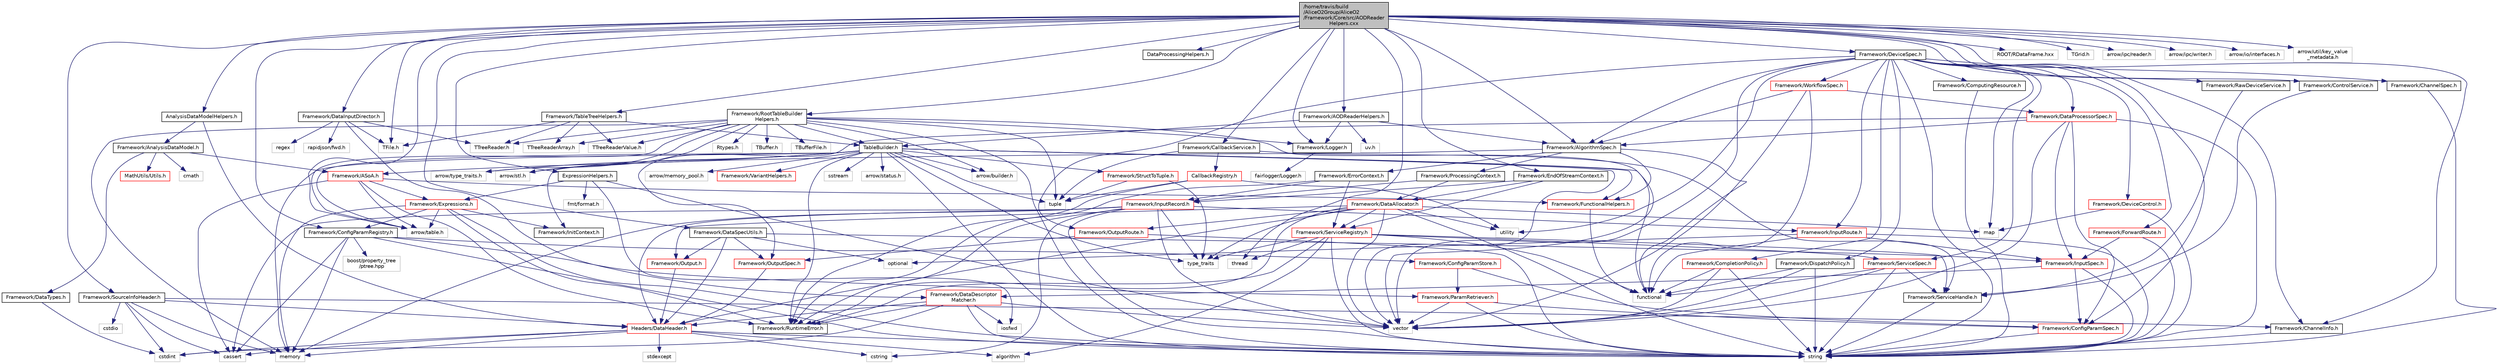 digraph "/home/travis/build/AliceO2Group/AliceO2/Framework/Core/src/AODReaderHelpers.cxx"
{
 // INTERACTIVE_SVG=YES
  bgcolor="transparent";
  edge [fontname="Helvetica",fontsize="10",labelfontname="Helvetica",labelfontsize="10"];
  node [fontname="Helvetica",fontsize="10",shape=record];
  Node0 [label="/home/travis/build\l/AliceO2Group/AliceO2\l/Framework/Core/src/AODReader\lHelpers.cxx",height=0.2,width=0.4,color="black", fillcolor="grey75", style="filled", fontcolor="black"];
  Node0 -> Node1 [color="midnightblue",fontsize="10",style="solid",fontname="Helvetica"];
  Node1 [label="Framework/TableTreeHelpers.h",height=0.2,width=0.4,color="black",URL="$d4/df5/TableTreeHelpers_8h.html"];
  Node1 -> Node2 [color="midnightblue",fontsize="10",style="solid",fontname="Helvetica"];
  Node2 [label="TFile.h",height=0.2,width=0.4,color="grey75"];
  Node1 -> Node3 [color="midnightblue",fontsize="10",style="solid",fontname="Helvetica"];
  Node3 [label="TTreeReader.h",height=0.2,width=0.4,color="grey75"];
  Node1 -> Node4 [color="midnightblue",fontsize="10",style="solid",fontname="Helvetica"];
  Node4 [label="TTreeReaderValue.h",height=0.2,width=0.4,color="grey75"];
  Node1 -> Node5 [color="midnightblue",fontsize="10",style="solid",fontname="Helvetica"];
  Node5 [label="TTreeReaderArray.h",height=0.2,width=0.4,color="grey75"];
  Node1 -> Node6 [color="midnightblue",fontsize="10",style="solid",fontname="Helvetica"];
  Node6 [label="TableBuilder.h",height=0.2,width=0.4,color="black",URL="$d5/d98/TableBuilder_8h.html"];
  Node6 -> Node7 [color="midnightblue",fontsize="10",style="solid",fontname="Helvetica"];
  Node7 [label="Framework/ASoA.h",height=0.2,width=0.4,color="red",URL="$de/d33/ASoA_8h.html"];
  Node7 -> Node13 [color="midnightblue",fontsize="10",style="solid",fontname="Helvetica"];
  Node13 [label="Framework/FunctionalHelpers.h",height=0.2,width=0.4,color="red",URL="$de/d9b/FunctionalHelpers_8h.html"];
  Node13 -> Node14 [color="midnightblue",fontsize="10",style="solid",fontname="Helvetica"];
  Node14 [label="functional",height=0.2,width=0.4,color="grey75"];
  Node7 -> Node18 [color="midnightblue",fontsize="10",style="solid",fontname="Helvetica"];
  Node18 [label="Framework/Expressions.h",height=0.2,width=0.4,color="red",URL="$d0/d91/Expressions_8h.html"];
  Node18 -> Node30 [color="midnightblue",fontsize="10",style="solid",fontname="Helvetica"];
  Node30 [label="Framework/InitContext.h",height=0.2,width=0.4,color="black",URL="$d4/d2b/InitContext_8h.html"];
  Node18 -> Node31 [color="midnightblue",fontsize="10",style="solid",fontname="Helvetica"];
  Node31 [label="Framework/ConfigParamRegistry.h",height=0.2,width=0.4,color="black",URL="$de/dc6/ConfigParamRegistry_8h.html"];
  Node31 -> Node32 [color="midnightblue",fontsize="10",style="solid",fontname="Helvetica"];
  Node32 [label="Framework/ParamRetriever.h",height=0.2,width=0.4,color="red",URL="$df/d72/ParamRetriever_8h.html"];
  Node32 -> Node33 [color="midnightblue",fontsize="10",style="solid",fontname="Helvetica"];
  Node33 [label="Framework/ConfigParamSpec.h",height=0.2,width=0.4,color="red",URL="$d0/d1c/ConfigParamSpec_8h.html"];
  Node33 -> Node21 [color="midnightblue",fontsize="10",style="solid",fontname="Helvetica"];
  Node21 [label="string",height=0.2,width=0.4,color="grey75"];
  Node32 -> Node21 [color="midnightblue",fontsize="10",style="solid",fontname="Helvetica"];
  Node32 -> Node35 [color="midnightblue",fontsize="10",style="solid",fontname="Helvetica"];
  Node35 [label="vector",height=0.2,width=0.4,color="grey75"];
  Node31 -> Node36 [color="midnightblue",fontsize="10",style="solid",fontname="Helvetica"];
  Node36 [label="Framework/ConfigParamStore.h",height=0.2,width=0.4,color="red",URL="$dd/daf/ConfigParamStore_8h.html"];
  Node36 -> Node32 [color="midnightblue",fontsize="10",style="solid",fontname="Helvetica"];
  Node36 -> Node33 [color="midnightblue",fontsize="10",style="solid",fontname="Helvetica"];
  Node31 -> Node37 [color="midnightblue",fontsize="10",style="solid",fontname="Helvetica"];
  Node37 [label="boost/property_tree\l/ptree.hpp",height=0.2,width=0.4,color="grey75"];
  Node31 -> Node38 [color="midnightblue",fontsize="10",style="solid",fontname="Helvetica"];
  Node38 [label="memory",height=0.2,width=0.4,color="grey75"];
  Node31 -> Node21 [color="midnightblue",fontsize="10",style="solid",fontname="Helvetica"];
  Node31 -> Node39 [color="midnightblue",fontsize="10",style="solid",fontname="Helvetica"];
  Node39 [label="cassert",height=0.2,width=0.4,color="grey75"];
  Node18 -> Node23 [color="midnightblue",fontsize="10",style="solid",fontname="Helvetica"];
  Node23 [label="Framework/RuntimeError.h",height=0.2,width=0.4,color="black",URL="$d1/d76/RuntimeError_8h.html"];
  Node18 -> Node47 [color="midnightblue",fontsize="10",style="solid",fontname="Helvetica"];
  Node47 [label="arrow/table.h",height=0.2,width=0.4,color="grey75"];
  Node18 -> Node21 [color="midnightblue",fontsize="10",style="solid",fontname="Helvetica"];
  Node18 -> Node38 [color="midnightblue",fontsize="10",style="solid",fontname="Helvetica"];
  Node7 -> Node23 [color="midnightblue",fontsize="10",style="solid",fontname="Helvetica"];
  Node7 -> Node47 [color="midnightblue",fontsize="10",style="solid",fontname="Helvetica"];
  Node7 -> Node39 [color="midnightblue",fontsize="10",style="solid",fontname="Helvetica"];
  Node6 -> Node57 [color="midnightblue",fontsize="10",style="solid",fontname="Helvetica"];
  Node57 [label="Framework/StructToTuple.h",height=0.2,width=0.4,color="red",URL="$db/d4f/StructToTuple_8h.html"];
  Node57 -> Node58 [color="midnightblue",fontsize="10",style="solid",fontname="Helvetica"];
  Node58 [label="tuple",height=0.2,width=0.4,color="grey75"];
  Node57 -> Node17 [color="midnightblue",fontsize="10",style="solid",fontname="Helvetica"];
  Node17 [label="type_traits",height=0.2,width=0.4,color="grey75"];
  Node6 -> Node13 [color="midnightblue",fontsize="10",style="solid",fontname="Helvetica"];
  Node6 -> Node59 [color="midnightblue",fontsize="10",style="solid",fontname="Helvetica"];
  Node59 [label="Framework/VariantHelpers.h",height=0.2,width=0.4,color="red",URL="$d7/dbe/VariantHelpers_8h.html"];
  Node6 -> Node23 [color="midnightblue",fontsize="10",style="solid",fontname="Helvetica"];
  Node6 -> Node60 [color="midnightblue",fontsize="10",style="solid",fontname="Helvetica"];
  Node60 [label="arrow/type_traits.h",height=0.2,width=0.4,color="grey75"];
  Node6 -> Node61 [color="midnightblue",fontsize="10",style="solid",fontname="Helvetica"];
  Node61 [label="sstream",height=0.2,width=0.4,color="grey75"];
  Node6 -> Node62 [color="midnightblue",fontsize="10",style="solid",fontname="Helvetica"];
  Node62 [label="arrow/status.h",height=0.2,width=0.4,color="grey75"];
  Node6 -> Node63 [color="midnightblue",fontsize="10",style="solid",fontname="Helvetica"];
  Node63 [label="arrow/memory_pool.h",height=0.2,width=0.4,color="grey75"];
  Node6 -> Node64 [color="midnightblue",fontsize="10",style="solid",fontname="Helvetica"];
  Node64 [label="arrow/stl.h",height=0.2,width=0.4,color="grey75"];
  Node6 -> Node47 [color="midnightblue",fontsize="10",style="solid",fontname="Helvetica"];
  Node6 -> Node65 [color="midnightblue",fontsize="10",style="solid",fontname="Helvetica"];
  Node65 [label="arrow/builder.h",height=0.2,width=0.4,color="grey75"];
  Node6 -> Node14 [color="midnightblue",fontsize="10",style="solid",fontname="Helvetica"];
  Node6 -> Node35 [color="midnightblue",fontsize="10",style="solid",fontname="Helvetica"];
  Node6 -> Node21 [color="midnightblue",fontsize="10",style="solid",fontname="Helvetica"];
  Node6 -> Node38 [color="midnightblue",fontsize="10",style="solid",fontname="Helvetica"];
  Node6 -> Node58 [color="midnightblue",fontsize="10",style="solid",fontname="Helvetica"];
  Node6 -> Node17 [color="midnightblue",fontsize="10",style="solid",fontname="Helvetica"];
  Node0 -> Node66 [color="midnightblue",fontsize="10",style="solid",fontname="Helvetica"];
  Node66 [label="Framework/AODReaderHelpers.h",height=0.2,width=0.4,color="black",URL="$da/d97/AODReaderHelpers_8h.html"];
  Node66 -> Node6 [color="midnightblue",fontsize="10",style="solid",fontname="Helvetica"];
  Node66 -> Node67 [color="midnightblue",fontsize="10",style="solid",fontname="Helvetica"];
  Node67 [label="Framework/AlgorithmSpec.h",height=0.2,width=0.4,color="black",URL="$d0/d14/AlgorithmSpec_8h.html"];
  Node67 -> Node68 [color="midnightblue",fontsize="10",style="solid",fontname="Helvetica"];
  Node68 [label="Framework/ProcessingContext.h",height=0.2,width=0.4,color="black",URL="$de/d6a/ProcessingContext_8h.html"];
  Node68 -> Node69 [color="midnightblue",fontsize="10",style="solid",fontname="Helvetica"];
  Node69 [label="Framework/InputRecord.h",height=0.2,width=0.4,color="red",URL="$d6/d5c/InputRecord_8h.html"];
  Node69 -> Node129 [color="midnightblue",fontsize="10",style="solid",fontname="Helvetica"];
  Node129 [label="Framework/InputRoute.h",height=0.2,width=0.4,color="red",URL="$d5/d19/InputRoute_8h.html"];
  Node129 -> Node110 [color="midnightblue",fontsize="10",style="solid",fontname="Helvetica"];
  Node110 [label="Framework/InputSpec.h",height=0.2,width=0.4,color="red",URL="$d5/d3f/InputSpec_8h.html"];
  Node110 -> Node111 [color="midnightblue",fontsize="10",style="solid",fontname="Helvetica"];
  Node111 [label="Framework/DataDescriptor\lMatcher.h",height=0.2,width=0.4,color="red",URL="$d3/da3/DataDescriptorMatcher_8h.html"];
  Node111 -> Node23 [color="midnightblue",fontsize="10",style="solid",fontname="Helvetica"];
  Node111 -> Node103 [color="midnightblue",fontsize="10",style="solid",fontname="Helvetica"];
  Node103 [label="Headers/DataHeader.h",height=0.2,width=0.4,color="red",URL="$dc/dcd/DataHeader_8h.html"];
  Node103 -> Node25 [color="midnightblue",fontsize="10",style="solid",fontname="Helvetica"];
  Node25 [label="cstdint",height=0.2,width=0.4,color="grey75"];
  Node103 -> Node38 [color="midnightblue",fontsize="10",style="solid",fontname="Helvetica"];
  Node103 -> Node39 [color="midnightblue",fontsize="10",style="solid",fontname="Helvetica"];
  Node103 -> Node24 [color="midnightblue",fontsize="10",style="solid",fontname="Helvetica"];
  Node24 [label="cstring",height=0.2,width=0.4,color="grey75"];
  Node103 -> Node104 [color="midnightblue",fontsize="10",style="solid",fontname="Helvetica"];
  Node104 [label="algorithm",height=0.2,width=0.4,color="grey75"];
  Node103 -> Node105 [color="midnightblue",fontsize="10",style="solid",fontname="Helvetica"];
  Node105 [label="stdexcept",height=0.2,width=0.4,color="grey75"];
  Node103 -> Node21 [color="midnightblue",fontsize="10",style="solid",fontname="Helvetica"];
  Node111 -> Node25 [color="midnightblue",fontsize="10",style="solid",fontname="Helvetica"];
  Node111 -> Node27 [color="midnightblue",fontsize="10",style="solid",fontname="Helvetica"];
  Node27 [label="iosfwd",height=0.2,width=0.4,color="grey75"];
  Node111 -> Node21 [color="midnightblue",fontsize="10",style="solid",fontname="Helvetica"];
  Node111 -> Node35 [color="midnightblue",fontsize="10",style="solid",fontname="Helvetica"];
  Node110 -> Node33 [color="midnightblue",fontsize="10",style="solid",fontname="Helvetica"];
  Node110 -> Node21 [color="midnightblue",fontsize="10",style="solid",fontname="Helvetica"];
  Node129 -> Node21 [color="midnightblue",fontsize="10",style="solid",fontname="Helvetica"];
  Node129 -> Node14 [color="midnightblue",fontsize="10",style="solid",fontname="Helvetica"];
  Node129 -> Node128 [color="midnightblue",fontsize="10",style="solid",fontname="Helvetica"];
  Node128 [label="optional",height=0.2,width=0.4,color="grey75"];
  Node69 -> Node23 [color="midnightblue",fontsize="10",style="solid",fontname="Helvetica"];
  Node69 -> Node103 [color="midnightblue",fontsize="10",style="solid",fontname="Helvetica"];
  Node69 -> Node21 [color="midnightblue",fontsize="10",style="solid",fontname="Helvetica"];
  Node69 -> Node35 [color="midnightblue",fontsize="10",style="solid",fontname="Helvetica"];
  Node69 -> Node24 [color="midnightblue",fontsize="10",style="solid",fontname="Helvetica"];
  Node69 -> Node39 [color="midnightblue",fontsize="10",style="solid",fontname="Helvetica"];
  Node69 -> Node38 [color="midnightblue",fontsize="10",style="solid",fontname="Helvetica"];
  Node69 -> Node17 [color="midnightblue",fontsize="10",style="solid",fontname="Helvetica"];
  Node68 -> Node135 [color="midnightblue",fontsize="10",style="solid",fontname="Helvetica"];
  Node135 [label="Framework/DataAllocator.h",height=0.2,width=0.4,color="red",URL="$d1/d28/DataAllocator_8h.html"];
  Node135 -> Node127 [color="midnightblue",fontsize="10",style="solid",fontname="Helvetica"];
  Node127 [label="Framework/Output.h",height=0.2,width=0.4,color="red",URL="$d3/ddf/Output_8h.html"];
  Node127 -> Node103 [color="midnightblue",fontsize="10",style="solid",fontname="Helvetica"];
  Node135 -> Node145 [color="midnightblue",fontsize="10",style="solid",fontname="Helvetica"];
  Node145 [label="Framework/OutputRoute.h",height=0.2,width=0.4,color="red",URL="$d6/df4/OutputRoute_8h.html"];
  Node145 -> Node102 [color="midnightblue",fontsize="10",style="solid",fontname="Helvetica"];
  Node102 [label="Framework/OutputSpec.h",height=0.2,width=0.4,color="red",URL="$db/d2d/OutputSpec_8h.html"];
  Node102 -> Node103 [color="midnightblue",fontsize="10",style="solid",fontname="Helvetica"];
  Node145 -> Node21 [color="midnightblue",fontsize="10",style="solid",fontname="Helvetica"];
  Node135 -> Node148 [color="midnightblue",fontsize="10",style="solid",fontname="Helvetica"];
  Node148 [label="Framework/ServiceRegistry.h",height=0.2,width=0.4,color="red",URL="$d8/d17/ServiceRegistry_8h.html"];
  Node148 -> Node149 [color="midnightblue",fontsize="10",style="solid",fontname="Helvetica"];
  Node149 [label="Framework/ServiceHandle.h",height=0.2,width=0.4,color="black",URL="$d3/d28/ServiceHandle_8h.html"];
  Node149 -> Node21 [color="midnightblue",fontsize="10",style="solid",fontname="Helvetica"];
  Node148 -> Node150 [color="midnightblue",fontsize="10",style="solid",fontname="Helvetica"];
  Node150 [label="Framework/ServiceSpec.h",height=0.2,width=0.4,color="red",URL="$d4/d61/ServiceSpec_8h.html"];
  Node150 -> Node149 [color="midnightblue",fontsize="10",style="solid",fontname="Helvetica"];
  Node150 -> Node14 [color="midnightblue",fontsize="10",style="solid",fontname="Helvetica"];
  Node150 -> Node21 [color="midnightblue",fontsize="10",style="solid",fontname="Helvetica"];
  Node150 -> Node35 [color="midnightblue",fontsize="10",style="solid",fontname="Helvetica"];
  Node148 -> Node23 [color="midnightblue",fontsize="10",style="solid",fontname="Helvetica"];
  Node148 -> Node104 [color="midnightblue",fontsize="10",style="solid",fontname="Helvetica"];
  Node148 -> Node14 [color="midnightblue",fontsize="10",style="solid",fontname="Helvetica"];
  Node148 -> Node21 [color="midnightblue",fontsize="10",style="solid",fontname="Helvetica"];
  Node148 -> Node17 [color="midnightblue",fontsize="10",style="solid",fontname="Helvetica"];
  Node148 -> Node155 [color="midnightblue",fontsize="10",style="solid",fontname="Helvetica"];
  Node155 [label="thread",height=0.2,width=0.4,color="grey75"];
  Node135 -> Node23 [color="midnightblue",fontsize="10",style="solid",fontname="Helvetica"];
  Node135 -> Node103 [color="midnightblue",fontsize="10",style="solid",fontname="Helvetica"];
  Node135 -> Node35 [color="midnightblue",fontsize="10",style="solid",fontname="Helvetica"];
  Node135 -> Node91 [color="midnightblue",fontsize="10",style="solid",fontname="Helvetica"];
  Node91 [label="map",height=0.2,width=0.4,color="grey75"];
  Node135 -> Node21 [color="midnightblue",fontsize="10",style="solid",fontname="Helvetica"];
  Node135 -> Node10 [color="midnightblue",fontsize="10",style="solid",fontname="Helvetica"];
  Node10 [label="utility",height=0.2,width=0.4,color="grey75"];
  Node135 -> Node17 [color="midnightblue",fontsize="10",style="solid",fontname="Helvetica"];
  Node67 -> Node157 [color="midnightblue",fontsize="10",style="solid",fontname="Helvetica"];
  Node157 [label="Framework/ErrorContext.h",height=0.2,width=0.4,color="black",URL="$d7/dad/ErrorContext_8h.html"];
  Node157 -> Node69 [color="midnightblue",fontsize="10",style="solid",fontname="Helvetica"];
  Node157 -> Node148 [color="midnightblue",fontsize="10",style="solid",fontname="Helvetica"];
  Node157 -> Node23 [color="midnightblue",fontsize="10",style="solid",fontname="Helvetica"];
  Node67 -> Node30 [color="midnightblue",fontsize="10",style="solid",fontname="Helvetica"];
  Node67 -> Node13 [color="midnightblue",fontsize="10",style="solid",fontname="Helvetica"];
  Node67 -> Node14 [color="midnightblue",fontsize="10",style="solid",fontname="Helvetica"];
  Node66 -> Node158 [color="midnightblue",fontsize="10",style="solid",fontname="Helvetica"];
  Node158 [label="Framework/Logger.h",height=0.2,width=0.4,color="black",URL="$dd/da4/Logger_8h.html"];
  Node158 -> Node159 [color="midnightblue",fontsize="10",style="solid",fontname="Helvetica"];
  Node159 [label="fairlogger/Logger.h",height=0.2,width=0.4,color="grey75"];
  Node66 -> Node160 [color="midnightblue",fontsize="10",style="solid",fontname="Helvetica"];
  Node160 [label="uv.h",height=0.2,width=0.4,color="grey75"];
  Node0 -> Node161 [color="midnightblue",fontsize="10",style="solid",fontname="Helvetica"];
  Node161 [label="AnalysisDataModelHelpers.h",height=0.2,width=0.4,color="black",URL="$de/d61/AnalysisDataModelHelpers_8h.html"];
  Node161 -> Node162 [color="midnightblue",fontsize="10",style="solid",fontname="Helvetica"];
  Node162 [label="Framework/AnalysisDataModel.h",height=0.2,width=0.4,color="black",URL="$d2/d8c/AnalysisDataModel_8h.html"];
  Node162 -> Node7 [color="midnightblue",fontsize="10",style="solid",fontname="Helvetica"];
  Node162 -> Node163 [color="midnightblue",fontsize="10",style="solid",fontname="Helvetica"];
  Node163 [label="MathUtils/Utils.h",height=0.2,width=0.4,color="red",URL="$d9/d52/Common_2MathUtils_2include_2MathUtils_2Utils_8h.html"];
  Node162 -> Node167 [color="midnightblue",fontsize="10",style="solid",fontname="Helvetica"];
  Node167 [label="cmath",height=0.2,width=0.4,color="grey75"];
  Node162 -> Node173 [color="midnightblue",fontsize="10",style="solid",fontname="Helvetica"];
  Node173 [label="Framework/DataTypes.h",height=0.2,width=0.4,color="black",URL="$d2/d12/DataTypes_8h.html"];
  Node173 -> Node25 [color="midnightblue",fontsize="10",style="solid",fontname="Helvetica"];
  Node161 -> Node103 [color="midnightblue",fontsize="10",style="solid",fontname="Helvetica"];
  Node0 -> Node174 [color="midnightblue",fontsize="10",style="solid",fontname="Helvetica"];
  Node174 [label="DataProcessingHelpers.h",height=0.2,width=0.4,color="black",URL="$d2/d94/DataProcessingHelpers_8h.html"];
  Node0 -> Node175 [color="midnightblue",fontsize="10",style="solid",fontname="Helvetica"];
  Node175 [label="ExpressionHelpers.h",height=0.2,width=0.4,color="black",URL="$d1/d83/ExpressionHelpers_8h.html"];
  Node175 -> Node18 [color="midnightblue",fontsize="10",style="solid",fontname="Helvetica"];
  Node175 -> Node35 [color="midnightblue",fontsize="10",style="solid",fontname="Helvetica"];
  Node175 -> Node27 [color="midnightblue",fontsize="10",style="solid",fontname="Helvetica"];
  Node175 -> Node176 [color="midnightblue",fontsize="10",style="solid",fontname="Helvetica"];
  Node176 [label="fmt/format.h",height=0.2,width=0.4,color="grey75"];
  Node0 -> Node177 [color="midnightblue",fontsize="10",style="solid",fontname="Helvetica"];
  Node177 [label="Framework/RootTableBuilder\lHelpers.h",height=0.2,width=0.4,color="black",URL="$d9/dd5/RootTableBuilderHelpers_8h.html"];
  Node177 -> Node6 [color="midnightblue",fontsize="10",style="solid",fontname="Helvetica"];
  Node177 -> Node158 [color="midnightblue",fontsize="10",style="solid",fontname="Helvetica"];
  Node177 -> Node178 [color="midnightblue",fontsize="10",style="solid",fontname="Helvetica"];
  Node178 [label="Rtypes.h",height=0.2,width=0.4,color="grey75"];
  Node177 -> Node64 [color="midnightblue",fontsize="10",style="solid",fontname="Helvetica"];
  Node177 -> Node60 [color="midnightblue",fontsize="10",style="solid",fontname="Helvetica"];
  Node177 -> Node47 [color="midnightblue",fontsize="10",style="solid",fontname="Helvetica"];
  Node177 -> Node65 [color="midnightblue",fontsize="10",style="solid",fontname="Helvetica"];
  Node177 -> Node3 [color="midnightblue",fontsize="10",style="solid",fontname="Helvetica"];
  Node177 -> Node4 [color="midnightblue",fontsize="10",style="solid",fontname="Helvetica"];
  Node177 -> Node5 [color="midnightblue",fontsize="10",style="solid",fontname="Helvetica"];
  Node177 -> Node179 [color="midnightblue",fontsize="10",style="solid",fontname="Helvetica"];
  Node179 [label="TBuffer.h",height=0.2,width=0.4,color="grey75"];
  Node177 -> Node180 [color="midnightblue",fontsize="10",style="solid",fontname="Helvetica"];
  Node180 [label="TBufferFile.h",height=0.2,width=0.4,color="grey75"];
  Node177 -> Node35 [color="midnightblue",fontsize="10",style="solid",fontname="Helvetica"];
  Node177 -> Node21 [color="midnightblue",fontsize="10",style="solid",fontname="Helvetica"];
  Node177 -> Node38 [color="midnightblue",fontsize="10",style="solid",fontname="Helvetica"];
  Node177 -> Node58 [color="midnightblue",fontsize="10",style="solid",fontname="Helvetica"];
  Node0 -> Node67 [color="midnightblue",fontsize="10",style="solid",fontname="Helvetica"];
  Node0 -> Node31 [color="midnightblue",fontsize="10",style="solid",fontname="Helvetica"];
  Node0 -> Node181 [color="midnightblue",fontsize="10",style="solid",fontname="Helvetica"];
  Node181 [label="Framework/ControlService.h",height=0.2,width=0.4,color="black",URL="$d2/d43/ControlService_8h.html"];
  Node181 -> Node149 [color="midnightblue",fontsize="10",style="solid",fontname="Helvetica"];
  Node0 -> Node182 [color="midnightblue",fontsize="10",style="solid",fontname="Helvetica"];
  Node182 [label="Framework/CallbackService.h",height=0.2,width=0.4,color="black",URL="$d9/d7f/CallbackService_8h.html"];
  Node182 -> Node183 [color="midnightblue",fontsize="10",style="solid",fontname="Helvetica"];
  Node183 [label="CallbackRegistry.h",height=0.2,width=0.4,color="red",URL="$d7/d3e/CallbackRegistry_8h.html",tooltip="A generic registry for callbacks. "];
  Node183 -> Node23 [color="midnightblue",fontsize="10",style="solid",fontname="Helvetica"];
  Node183 -> Node58 [color="midnightblue",fontsize="10",style="solid",fontname="Helvetica"];
  Node183 -> Node10 [color="midnightblue",fontsize="10",style="solid",fontname="Helvetica"];
  Node182 -> Node149 [color="midnightblue",fontsize="10",style="solid",fontname="Helvetica"];
  Node182 -> Node58 [color="midnightblue",fontsize="10",style="solid",fontname="Helvetica"];
  Node0 -> Node184 [color="midnightblue",fontsize="10",style="solid",fontname="Helvetica"];
  Node184 [label="Framework/EndOfStreamContext.h",height=0.2,width=0.4,color="black",URL="$d0/d77/EndOfStreamContext_8h.html"];
  Node184 -> Node69 [color="midnightblue",fontsize="10",style="solid",fontname="Helvetica"];
  Node184 -> Node148 [color="midnightblue",fontsize="10",style="solid",fontname="Helvetica"];
  Node184 -> Node135 [color="midnightblue",fontsize="10",style="solid",fontname="Helvetica"];
  Node0 -> Node185 [color="midnightblue",fontsize="10",style="solid",fontname="Helvetica"];
  Node185 [label="Framework/DeviceSpec.h",height=0.2,width=0.4,color="black",URL="$df/de8/DeviceSpec_8h.html"];
  Node185 -> Node186 [color="midnightblue",fontsize="10",style="solid",fontname="Helvetica"];
  Node186 [label="Framework/WorkflowSpec.h",height=0.2,width=0.4,color="red",URL="$df/da1/WorkflowSpec_8h.html"];
  Node186 -> Node187 [color="midnightblue",fontsize="10",style="solid",fontname="Helvetica"];
  Node187 [label="Framework/DataProcessorSpec.h",height=0.2,width=0.4,color="red",URL="$d0/df4/DataProcessorSpec_8h.html"];
  Node187 -> Node67 [color="midnightblue",fontsize="10",style="solid",fontname="Helvetica"];
  Node187 -> Node33 [color="midnightblue",fontsize="10",style="solid",fontname="Helvetica"];
  Node187 -> Node110 [color="midnightblue",fontsize="10",style="solid",fontname="Helvetica"];
  Node187 -> Node102 [color="midnightblue",fontsize="10",style="solid",fontname="Helvetica"];
  Node187 -> Node21 [color="midnightblue",fontsize="10",style="solid",fontname="Helvetica"];
  Node187 -> Node35 [color="midnightblue",fontsize="10",style="solid",fontname="Helvetica"];
  Node186 -> Node67 [color="midnightblue",fontsize="10",style="solid",fontname="Helvetica"];
  Node186 -> Node35 [color="midnightblue",fontsize="10",style="solid",fontname="Helvetica"];
  Node186 -> Node14 [color="midnightblue",fontsize="10",style="solid",fontname="Helvetica"];
  Node185 -> Node190 [color="midnightblue",fontsize="10",style="solid",fontname="Helvetica"];
  Node190 [label="Framework/ComputingResource.h",height=0.2,width=0.4,color="black",URL="$d8/d62/ComputingResource_8h.html"];
  Node190 -> Node21 [color="midnightblue",fontsize="10",style="solid",fontname="Helvetica"];
  Node185 -> Node187 [color="midnightblue",fontsize="10",style="solid",fontname="Helvetica"];
  Node185 -> Node191 [color="midnightblue",fontsize="10",style="solid",fontname="Helvetica"];
  Node191 [label="Framework/ChannelSpec.h",height=0.2,width=0.4,color="black",URL="$d6/d72/ChannelSpec_8h.html"];
  Node191 -> Node21 [color="midnightblue",fontsize="10",style="solid",fontname="Helvetica"];
  Node185 -> Node192 [color="midnightblue",fontsize="10",style="solid",fontname="Helvetica"];
  Node192 [label="Framework/ChannelInfo.h",height=0.2,width=0.4,color="black",URL="$dd/de5/ChannelInfo_8h.html"];
  Node192 -> Node21 [color="midnightblue",fontsize="10",style="solid",fontname="Helvetica"];
  Node185 -> Node193 [color="midnightblue",fontsize="10",style="solid",fontname="Helvetica"];
  Node193 [label="Framework/DeviceControl.h",height=0.2,width=0.4,color="red",URL="$d2/d2c/DeviceControl_8h.html"];
  Node193 -> Node91 [color="midnightblue",fontsize="10",style="solid",fontname="Helvetica"];
  Node193 -> Node21 [color="midnightblue",fontsize="10",style="solid",fontname="Helvetica"];
  Node185 -> Node67 [color="midnightblue",fontsize="10",style="solid",fontname="Helvetica"];
  Node185 -> Node33 [color="midnightblue",fontsize="10",style="solid",fontname="Helvetica"];
  Node185 -> Node195 [color="midnightblue",fontsize="10",style="solid",fontname="Helvetica"];
  Node195 [label="Framework/ForwardRoute.h",height=0.2,width=0.4,color="red",URL="$d7/d12/ForwardRoute_8h.html"];
  Node195 -> Node110 [color="midnightblue",fontsize="10",style="solid",fontname="Helvetica"];
  Node195 -> Node21 [color="midnightblue",fontsize="10",style="solid",fontname="Helvetica"];
  Node185 -> Node129 [color="midnightblue",fontsize="10",style="solid",fontname="Helvetica"];
  Node185 -> Node145 [color="midnightblue",fontsize="10",style="solid",fontname="Helvetica"];
  Node185 -> Node196 [color="midnightblue",fontsize="10",style="solid",fontname="Helvetica"];
  Node196 [label="Framework/CompletionPolicy.h",height=0.2,width=0.4,color="red",URL="$df/dd6/CompletionPolicy_8h.html"];
  Node196 -> Node14 [color="midnightblue",fontsize="10",style="solid",fontname="Helvetica"];
  Node196 -> Node21 [color="midnightblue",fontsize="10",style="solid",fontname="Helvetica"];
  Node196 -> Node35 [color="midnightblue",fontsize="10",style="solid",fontname="Helvetica"];
  Node185 -> Node138 [color="midnightblue",fontsize="10",style="solid",fontname="Helvetica"];
  Node138 [label="Framework/DispatchPolicy.h",height=0.2,width=0.4,color="black",URL="$da/de6/DispatchPolicy_8h.html"];
  Node138 -> Node14 [color="midnightblue",fontsize="10",style="solid",fontname="Helvetica"];
  Node138 -> Node21 [color="midnightblue",fontsize="10",style="solid",fontname="Helvetica"];
  Node138 -> Node35 [color="midnightblue",fontsize="10",style="solid",fontname="Helvetica"];
  Node185 -> Node150 [color="midnightblue",fontsize="10",style="solid",fontname="Helvetica"];
  Node185 -> Node35 [color="midnightblue",fontsize="10",style="solid",fontname="Helvetica"];
  Node185 -> Node21 [color="midnightblue",fontsize="10",style="solid",fontname="Helvetica"];
  Node185 -> Node91 [color="midnightblue",fontsize="10",style="solid",fontname="Helvetica"];
  Node185 -> Node10 [color="midnightblue",fontsize="10",style="solid",fontname="Helvetica"];
  Node0 -> Node197 [color="midnightblue",fontsize="10",style="solid",fontname="Helvetica"];
  Node197 [label="Framework/RawDeviceService.h",height=0.2,width=0.4,color="black",URL="$d9/d66/RawDeviceService_8h.html"];
  Node197 -> Node149 [color="midnightblue",fontsize="10",style="solid",fontname="Helvetica"];
  Node0 -> Node101 [color="midnightblue",fontsize="10",style="solid",fontname="Helvetica"];
  Node101 [label="Framework/DataSpecUtils.h",height=0.2,width=0.4,color="black",URL="$d6/d68/DataSpecUtils_8h.html"];
  Node101 -> Node102 [color="midnightblue",fontsize="10",style="solid",fontname="Helvetica"];
  Node101 -> Node110 [color="midnightblue",fontsize="10",style="solid",fontname="Helvetica"];
  Node101 -> Node103 [color="midnightblue",fontsize="10",style="solid",fontname="Helvetica"];
  Node101 -> Node127 [color="midnightblue",fontsize="10",style="solid",fontname="Helvetica"];
  Node101 -> Node128 [color="midnightblue",fontsize="10",style="solid",fontname="Helvetica"];
  Node0 -> Node198 [color="midnightblue",fontsize="10",style="solid",fontname="Helvetica"];
  Node198 [label="Framework/DataInputDirector.h",height=0.2,width=0.4,color="black",URL="$d0/d9c/DataInputDirector_8h.html"];
  Node198 -> Node2 [color="midnightblue",fontsize="10",style="solid",fontname="Helvetica"];
  Node198 -> Node3 [color="midnightblue",fontsize="10",style="solid",fontname="Helvetica"];
  Node198 -> Node111 [color="midnightblue",fontsize="10",style="solid",fontname="Helvetica"];
  Node198 -> Node199 [color="midnightblue",fontsize="10",style="solid",fontname="Helvetica"];
  Node199 [label="regex",height=0.2,width=0.4,color="grey75"];
  Node198 -> Node200 [color="midnightblue",fontsize="10",style="solid",fontname="Helvetica"];
  Node200 [label="rapidjson/fwd.h",height=0.2,width=0.4,color="grey75"];
  Node0 -> Node201 [color="midnightblue",fontsize="10",style="solid",fontname="Helvetica"];
  Node201 [label="Framework/SourceInfoHeader.h",height=0.2,width=0.4,color="black",URL="$db/d11/SourceInfoHeader_8h.html"];
  Node201 -> Node103 [color="midnightblue",fontsize="10",style="solid",fontname="Helvetica"];
  Node201 -> Node192 [color="midnightblue",fontsize="10",style="solid",fontname="Helvetica"];
  Node201 -> Node25 [color="midnightblue",fontsize="10",style="solid",fontname="Helvetica"];
  Node201 -> Node11 [color="midnightblue",fontsize="10",style="solid",fontname="Helvetica"];
  Node11 [label="cstdio",height=0.2,width=0.4,color="grey75"];
  Node201 -> Node38 [color="midnightblue",fontsize="10",style="solid",fontname="Helvetica"];
  Node201 -> Node39 [color="midnightblue",fontsize="10",style="solid",fontname="Helvetica"];
  Node0 -> Node192 [color="midnightblue",fontsize="10",style="solid",fontname="Helvetica"];
  Node0 -> Node158 [color="midnightblue",fontsize="10",style="solid",fontname="Helvetica"];
  Node0 -> Node202 [color="midnightblue",fontsize="10",style="solid",fontname="Helvetica"];
  Node202 [label="ROOT/RDataFrame.hxx",height=0.2,width=0.4,color="grey75"];
  Node0 -> Node203 [color="midnightblue",fontsize="10",style="solid",fontname="Helvetica"];
  Node203 [label="TGrid.h",height=0.2,width=0.4,color="grey75"];
  Node0 -> Node2 [color="midnightblue",fontsize="10",style="solid",fontname="Helvetica"];
  Node0 -> Node204 [color="midnightblue",fontsize="10",style="solid",fontname="Helvetica"];
  Node204 [label="arrow/ipc/reader.h",height=0.2,width=0.4,color="grey75"];
  Node0 -> Node205 [color="midnightblue",fontsize="10",style="solid",fontname="Helvetica"];
  Node205 [label="arrow/ipc/writer.h",height=0.2,width=0.4,color="grey75"];
  Node0 -> Node206 [color="midnightblue",fontsize="10",style="solid",fontname="Helvetica"];
  Node206 [label="arrow/io/interfaces.h",height=0.2,width=0.4,color="grey75"];
  Node0 -> Node47 [color="midnightblue",fontsize="10",style="solid",fontname="Helvetica"];
  Node0 -> Node207 [color="midnightblue",fontsize="10",style="solid",fontname="Helvetica"];
  Node207 [label="arrow/util/key_value\l_metadata.h",height=0.2,width=0.4,color="grey75"];
  Node0 -> Node155 [color="midnightblue",fontsize="10",style="solid",fontname="Helvetica"];
}
